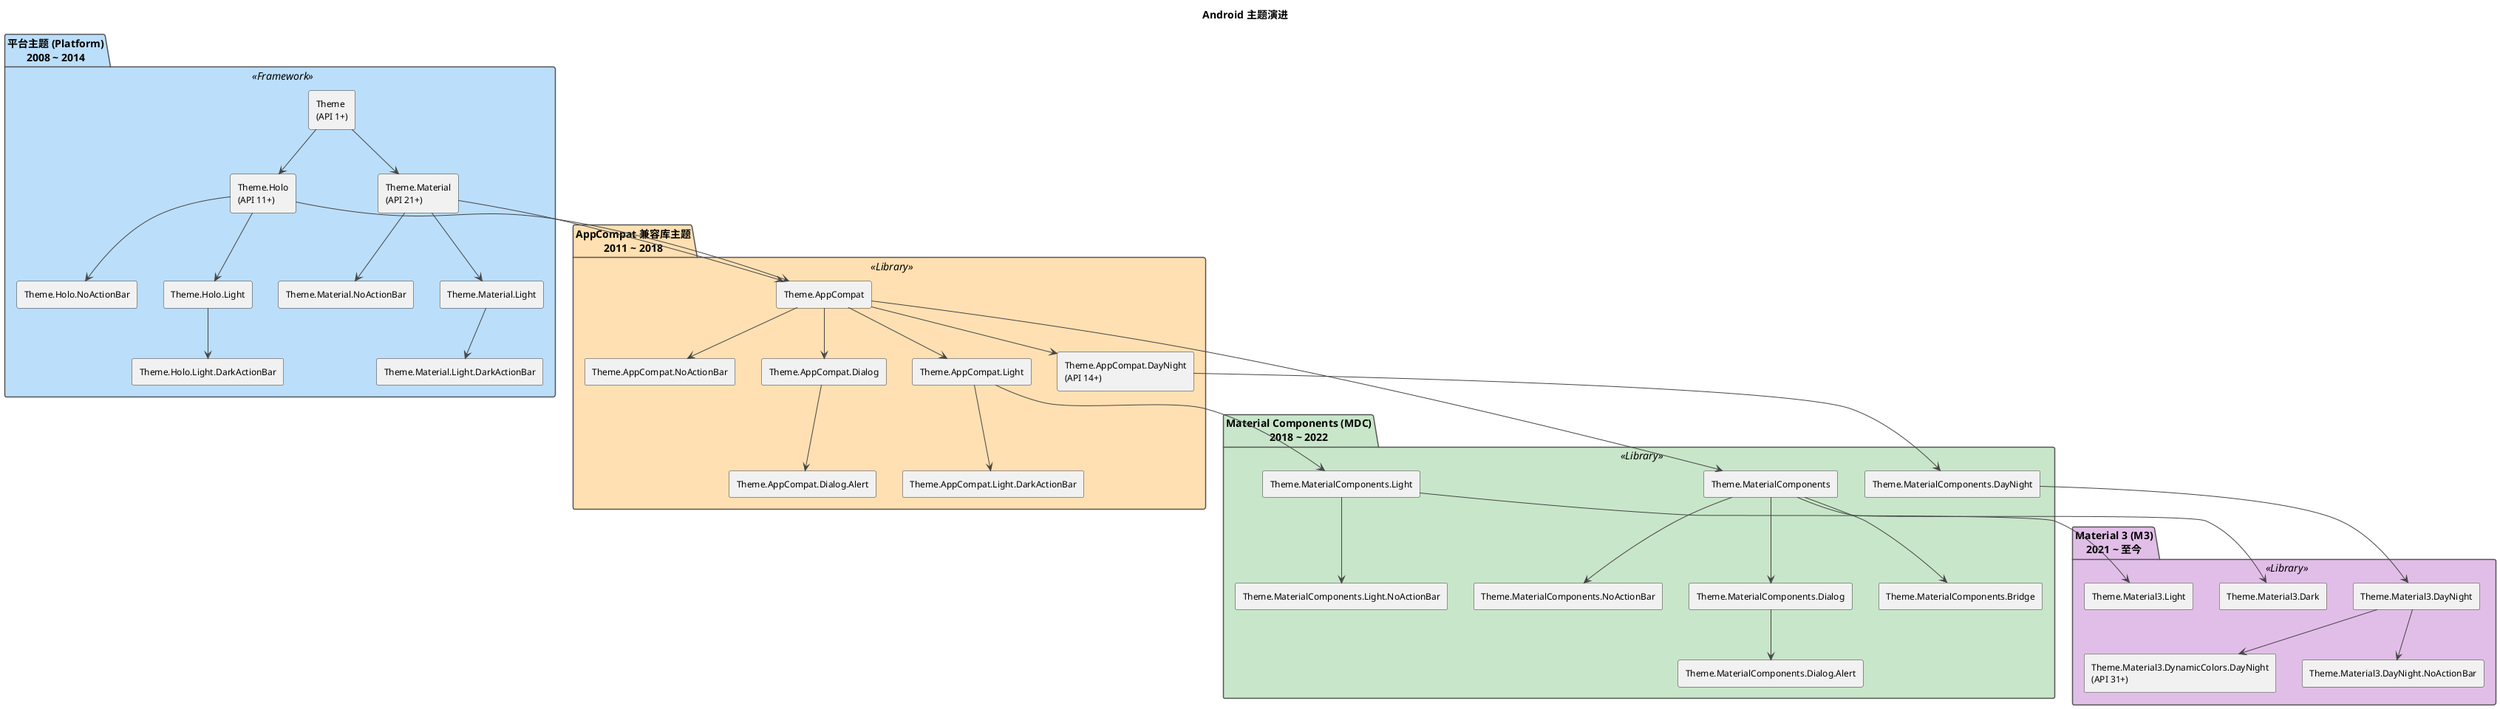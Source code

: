 @startuml
skinparam defaultFontColor #000000
skinparam defaultFontSize 12
skinparam shadowing false
skinparam package {
    BorderColor #555555
    FontColor #000000
    FontSize 14
}
skinparam rectangle {
    BorderColor #333333
    FontColor #000000
}
skinparam arrow {
    Color #444444
    Thickness 1
}
skinparam note {
    BackgroundColor #FFFFE0
    BorderColor #999999
    FontColor #000000
}

title Android 主题演进

' 强制垂直布局
top to bottom direction

together {
    package "平台主题 (Platform)\n2008 ~ 2014" <<Framework>> #BBDEFB {
        rectangle "Theme\n(API 1+)" as Theme_Base
        rectangle "Theme.Holo\n(API 11+)" as Theme_Holo
        rectangle "Theme.Holo.Light" as Theme_Holo_Light
        rectangle "Theme.Holo.Light.DarkActionBar" as Theme_Holo_Light_DarkActionBar
        rectangle "Theme.Holo.NoActionBar" as Theme_Holo_NoActionBar
        rectangle "Theme.Material\n(API 21+)" as Theme_Material
        rectangle "Theme.Material.Light" as Theme_Material_Light
        rectangle "Theme.Material.Light.DarkActionBar" as Theme_Material_Light_DarkActionBar
        rectangle "Theme.Material.NoActionBar" as Theme_Material_NoActionBar
    }

    package "AppCompat 兼容库主题\n2011 ~ 2018" <<Library>> #FFE0B2 {
        rectangle "Theme.AppCompat" as Theme_AppCompat
        rectangle "Theme.AppCompat.Light" as Theme_AppCompat_Light
        rectangle "Theme.AppCompat.Light.DarkActionBar" as Theme_AppCompat_Light_DarkActionBar
        rectangle "Theme.AppCompat.NoActionBar" as Theme_AppCompat_NoActionBar
        rectangle "Theme.AppCompat.Dialog" as Theme_AppCompat_Dialog
        rectangle "Theme.AppCompat.Dialog.Alert" as Theme_AppCompat_Dialog_Alert
        rectangle "Theme.AppCompat.DayNight\n(API 14+)" as Theme_AppCompat_DayNight
    }

    package "Material Components (MDC)\n2018 ~ 2022" <<Library>> #C8E6C9 {
        rectangle "Theme.MaterialComponents" as Theme_MC
        rectangle "Theme.MaterialComponents.Light" as Theme_MC_Light
        rectangle "Theme.MaterialComponents.DayNight" as Theme_MC_DayNight
        rectangle "Theme.MaterialComponents.NoActionBar" as Theme_MC_NoActionBar
        rectangle "Theme.MaterialComponents.Light.NoActionBar" as Theme_MC_Light_NoActionBar
        rectangle "Theme.MaterialComponents.Dialog" as Theme_MC_Dialog
        rectangle "Theme.MaterialComponents.Dialog.Alert" as Theme_MC_Dialog_Alert
        rectangle "Theme.MaterialComponents.Bridge" as Theme_MC_Bridge
    }

    package "Material 3 (M3)\n2021 ~ 至今" <<Library>> #E1BEE7 {
        rectangle "Theme.Material3.Light" as Theme_M3_Light
        rectangle "Theme.Material3.Dark" as Theme_M3_Dark
        rectangle "Theme.Material3.DayNight" as Theme_M3_DayNight
        rectangle "Theme.Material3.DayNight.NoActionBar" as Theme_M3_DayNight_NoActionBar
        rectangle "Theme.Material3.DynamicColors.DayNight\n(API 31+)" as Theme_M3_Dynamic
    }
}

' 继承关系（从上到下）
Theme_Base --> Theme_Holo
Theme_Holo --> Theme_Holo_Light
Theme_Holo_Light --> Theme_Holo_Light_DarkActionBar
Theme_Holo --> Theme_Holo_NoActionBar

Theme_Base --> Theme_Material
Theme_Material --> Theme_Material_Light
Theme_Material_Light --> Theme_Material_Light_DarkActionBar
Theme_Material --> Theme_Material_NoActionBar

Theme_Holo --> Theme_AppCompat
Theme_Material --> Theme_AppCompat
Theme_AppCompat --> Theme_AppCompat_Light
Theme_AppCompat_Light --> Theme_AppCompat_Light_DarkActionBar
Theme_AppCompat --> Theme_AppCompat_NoActionBar
Theme_AppCompat --> Theme_AppCompat_Dialog
Theme_AppCompat_Dialog --> Theme_AppCompat_Dialog_Alert
Theme_AppCompat --> Theme_AppCompat_DayNight

Theme_AppCompat --> Theme_MC
Theme_AppCompat_Light --> Theme_MC_Light
Theme_AppCompat_DayNight --> Theme_MC_DayNight
Theme_MC --> Theme_MC_NoActionBar
Theme_MC_Light --> Theme_MC_Light_NoActionBar
Theme_MC --> Theme_MC_Dialog
Theme_MC_Dialog --> Theme_MC_Dialog_Alert
Theme_MC --> Theme_MC_Bridge

Theme_MC_Light --> Theme_M3_Light
Theme_MC --> Theme_M3_Dark
Theme_MC_DayNight --> Theme_M3_DayNight
Theme_M3_DayNight --> Theme_M3_DayNight_NoActionBar
Theme_M3_DayNight --> Theme_M3_Dynamic

@enduml
